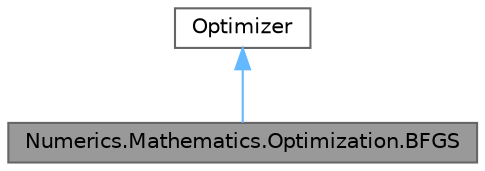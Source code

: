 digraph "Numerics.Mathematics.Optimization.BFGS"
{
 // LATEX_PDF_SIZE
  bgcolor="transparent";
  edge [fontname=Helvetica,fontsize=10,labelfontname=Helvetica,labelfontsize=10];
  node [fontname=Helvetica,fontsize=10,shape=box,height=0.2,width=0.4];
  Node1 [id="Node000001",label="Numerics.Mathematics.Optimization.BFGS",height=0.2,width=0.4,color="gray40", fillcolor="grey60", style="filled", fontcolor="black",tooltip="Contains the Broyden-Fletcher-Goldfarb-Shanno (BFGS) optimization algorithm."];
  Node2 -> Node1 [id="edge1_Node000001_Node000002",dir="back",color="steelblue1",style="solid",tooltip=" "];
  Node2 [id="Node000002",label="Optimizer",height=0.2,width=0.4,color="gray40", fillcolor="white", style="filled",URL="$class_numerics_1_1_mathematics_1_1_optimization_1_1_optimizer.html",tooltip="A base class for all optimization methods."];
}
